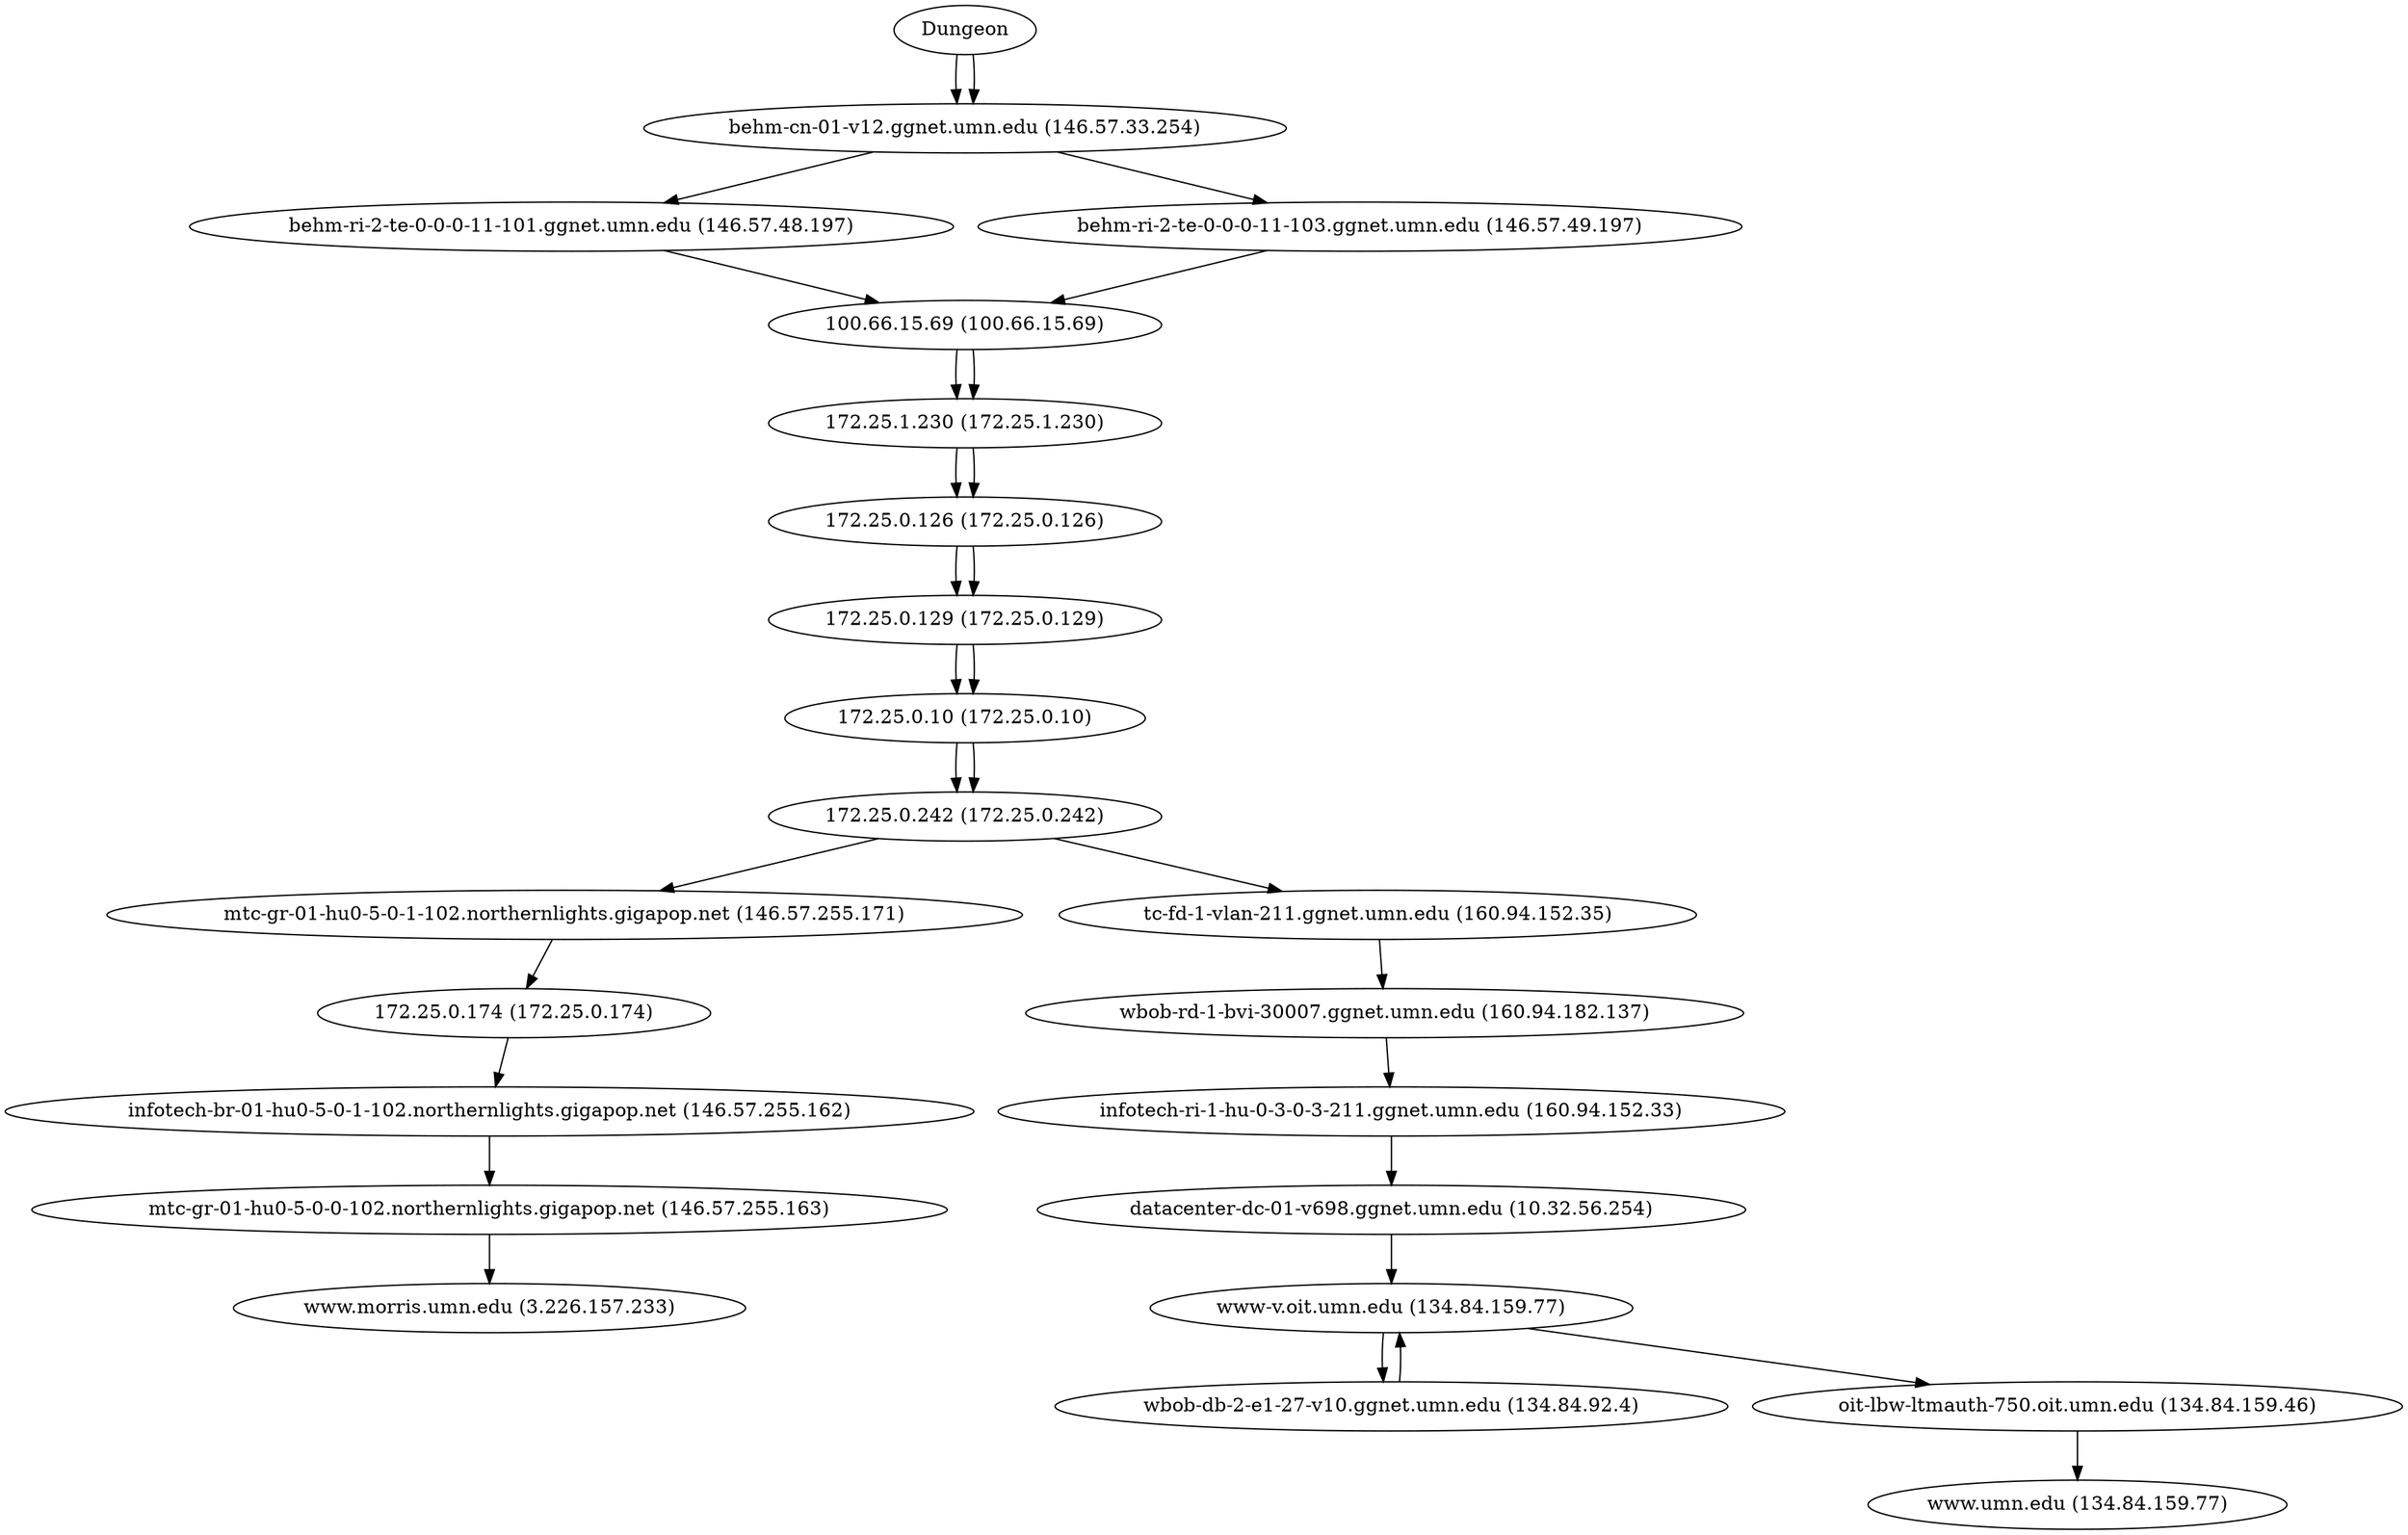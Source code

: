 digraph network {

// traceroute to www.morris.umn.edu (3.226.157.233), 60 hops max, 60 byte packets
"Dungeon" -> "behm-cn-01-v12.ggnet.umn.edu (146.57.33.254)";
"behm-cn-01-v12.ggnet.umn.edu (146.57.33.254)" -> "behm-ri-2-te-0-0-0-11-101.ggnet.umn.edu (146.57.48.197)";
"behm-ri-2-te-0-0-0-11-101.ggnet.umn.edu (146.57.48.197)" -> "100.66.15.69 (100.66.15.69)";
"100.66.15.69 (100.66.15.69)" -> "172.25.1.230 (172.25.1.230)";
"172.25.1.230 (172.25.1.230)" -> "172.25.0.126 (172.25.0.126)";
"172.25.0.126 (172.25.0.126)" -> "172.25.0.129 (172.25.0.129)";
"172.25.0.129 (172.25.0.129)" -> "172.25.0.10 (172.25.0.10)";
"172.25.0.10 (172.25.0.10)" -> "172.25.0.242 (172.25.0.242)";
"172.25.0.242 (172.25.0.242)" -> "mtc-gr-01-hu0-5-0-1-102.northernlights.gigapop.net (146.57.255.171)";
"mtc-gr-01-hu0-5-0-1-102.northernlights.gigapop.net (146.57.255.171)" -> "172.25.0.174 (172.25.0.174)";
"172.25.0.174 (172.25.0.174)" -> "infotech-br-01-hu0-5-0-1-102.northernlights.gigapop.net (146.57.255.162)";
"infotech-br-01-hu0-5-0-1-102.northernlights.gigapop.net (146.57.255.162)" -> "mtc-gr-01-hu0-5-0-0-102.northernlights.gigapop.net (146.57.255.163)";
"mtc-gr-01-hu0-5-0-0-102.northernlights.gigapop.net (146.57.255.163)" -> "www.morris.umn.edu (3.226.157.233)";

// traceroute to www.umn.edu (134.84.159.77), 60 hops max, 60 byte packets
"Dungeon" -> "behm-cn-01-v12.ggnet.umn.edu (146.57.33.254)";
"behm-cn-01-v12.ggnet.umn.edu (146.57.33.254)" -> "behm-ri-2-te-0-0-0-11-103.ggnet.umn.edu (146.57.49.197)";
"behm-ri-2-te-0-0-0-11-103.ggnet.umn.edu (146.57.49.197)" -> "100.66.15.69 (100.66.15.69)";
"100.66.15.69 (100.66.15.69)" -> "172.25.1.230 (172.25.1.230)";
"172.25.1.230 (172.25.1.230)" -> "172.25.0.126 (172.25.0.126)";
"172.25.0.126 (172.25.0.126)" -> "172.25.0.129 (172.25.0.129)";
"172.25.0.129 (172.25.0.129)" -> "172.25.0.10 (172.25.0.10)";
"172.25.0.10 (172.25.0.10)" -> "172.25.0.242 (172.25.0.242)";
"172.25.0.242 (172.25.0.242)" -> "tc-fd-1-vlan-211.ggnet.umn.edu (160.94.152.35)";
"tc-fd-1-vlan-211.ggnet.umn.edu (160.94.152.35)" -> "wbob-rd-1-bvi-30007.ggnet.umn.edu (160.94.182.137)";
"wbob-rd-1-bvi-30007.ggnet.umn.edu (160.94.182.137)" -> "infotech-ri-1-hu-0-3-0-3-211.ggnet.umn.edu (160.94.152.33)";
"infotech-ri-1-hu-0-3-0-3-211.ggnet.umn.edu (160.94.152.33)" -> "datacenter-dc-01-v698.ggnet.umn.edu (10.32.56.254)";
"datacenter-dc-01-v698.ggnet.umn.edu (10.32.56.254)" -> "www-v.oit.umn.edu (134.84.159.77)";
"www-v.oit.umn.edu (134.84.159.77)" -> "wbob-db-2-e1-27-v10.ggnet.umn.edu (134.84.92.4)";
"wbob-db-2-e1-27-v10.ggnet.umn.edu (134.84.92.4)" -> "www-v.oit.umn.edu (134.84.159.77)";
"www-v.oit.umn.edu (134.84.159.77)" -> "oit-lbw-ltmauth-750.oit.umn.edu (134.84.159.46)";
"oit-lbw-ltmauth-750.oit.umn.edu (134.84.159.46)" -> "www.umn.edu (134.84.159.77)";
}
